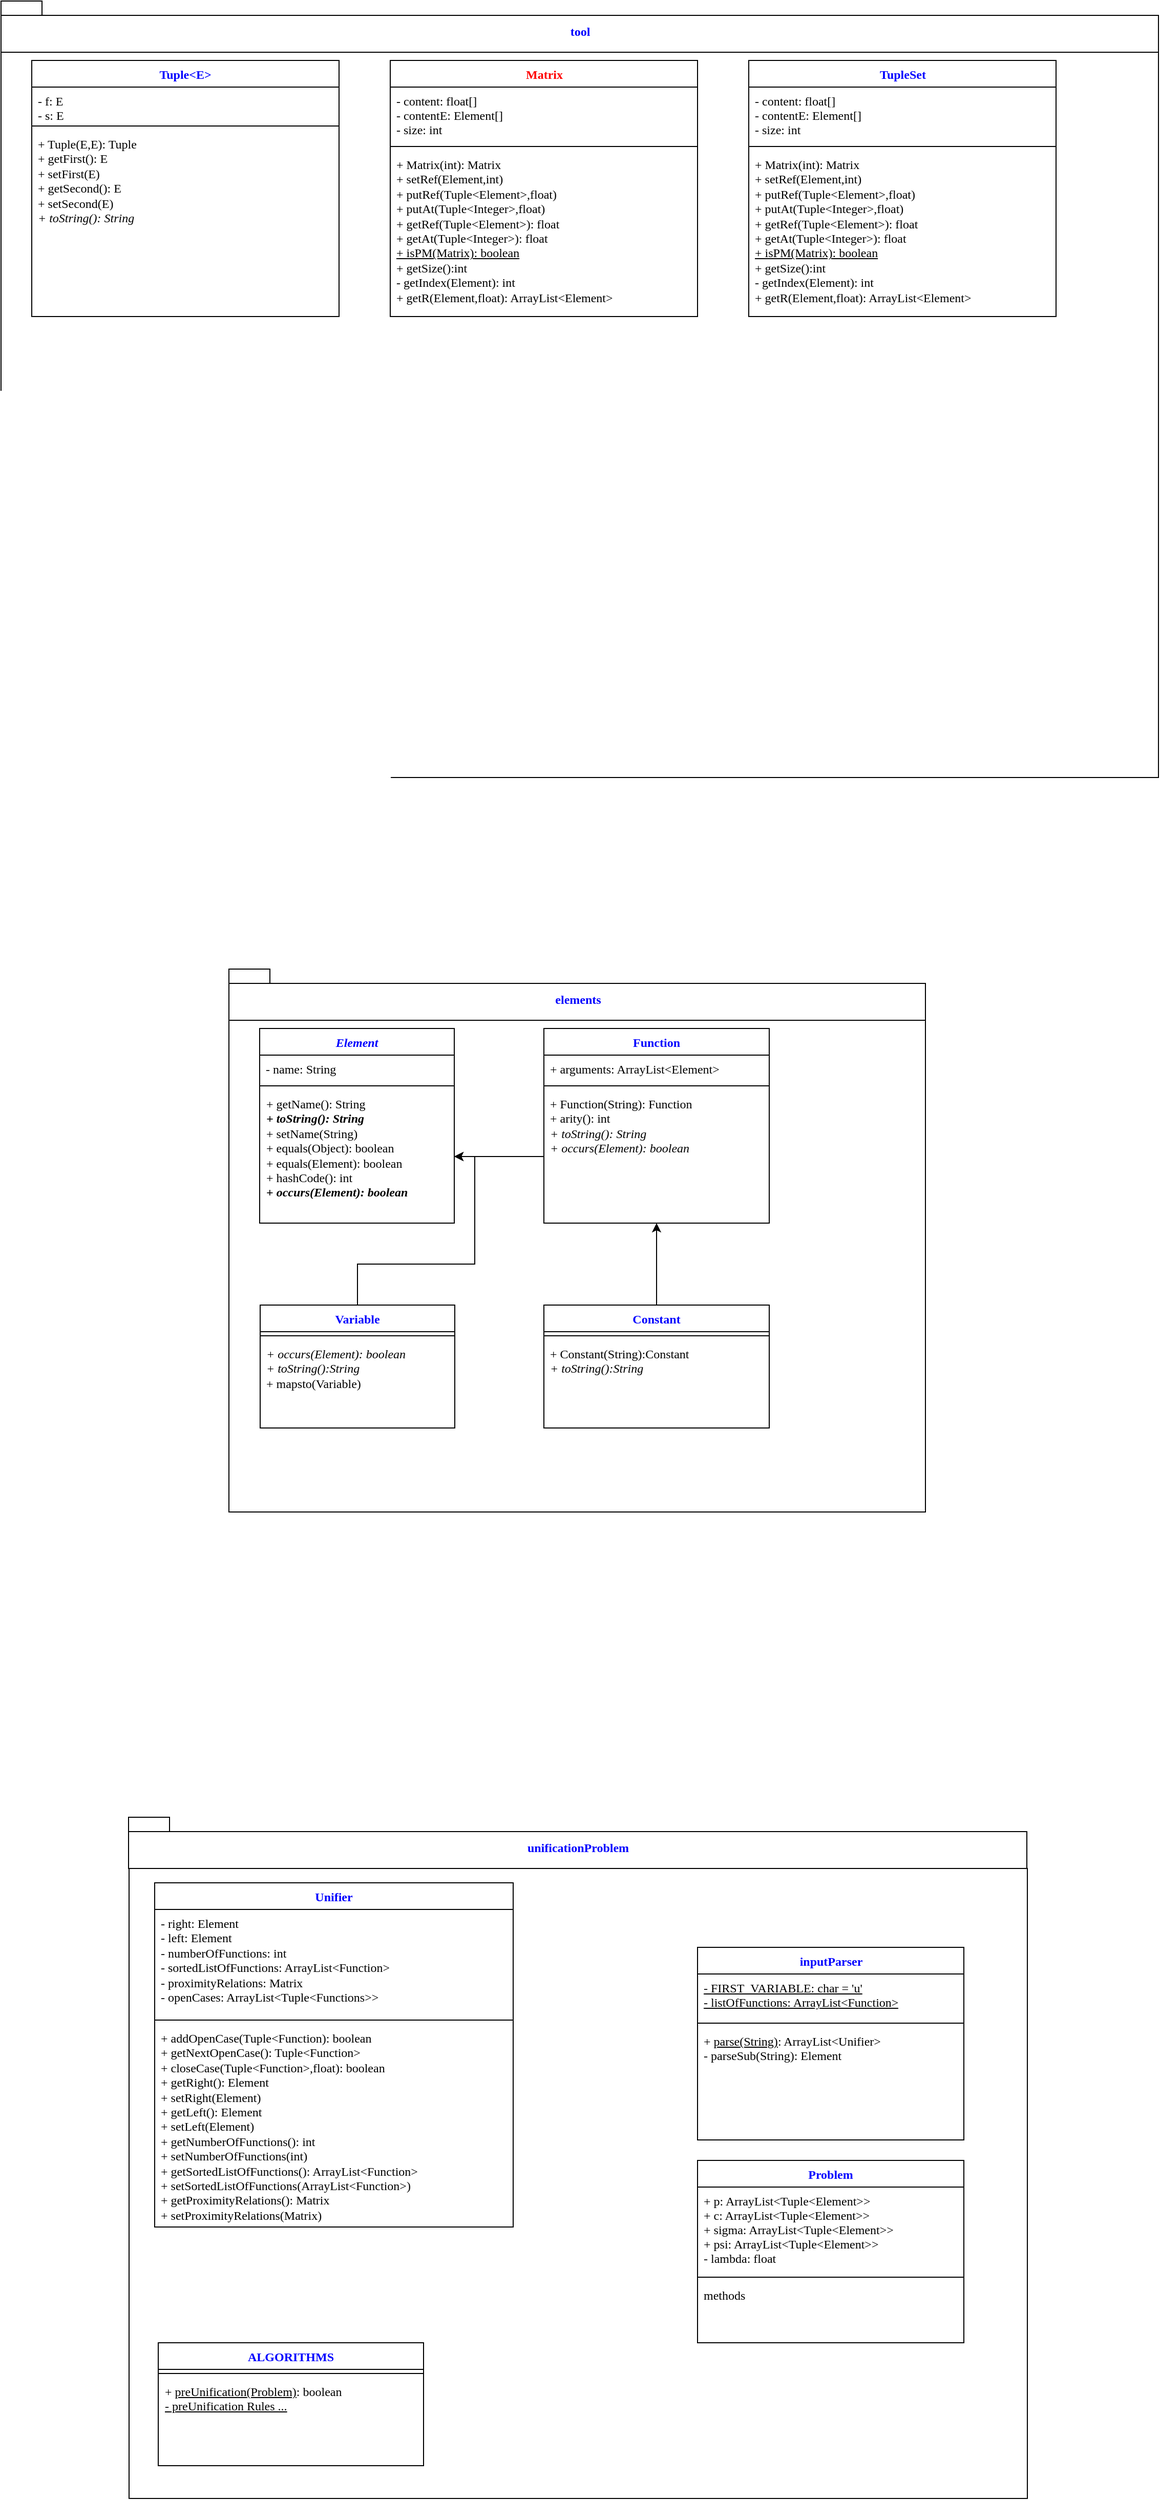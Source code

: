 <mxfile version="10.7.3" type="github"><diagram id="vzApaVP1QR5TB5cPE4FF" name="Page-1"><mxGraphModel dx="1077" dy="1494" grid="1" gridSize="10" guides="1" tooltips="1" connect="1" arrows="1" fold="1" page="1" pageScale="1" pageWidth="1169" pageHeight="827" math="0" shadow="0"><root><mxCell id="0"/><mxCell id="1" parent="0"/><mxCell id="3LWBwE9rlW1Cu3tkN1r6-33" value="elements" style="shape=folder;fontStyle=1;spacingTop=10;tabWidth=40;tabHeight=14;tabPosition=left;html=1;fontColor=#0000FF;fontFamily=Consolas;" parent="1" vertex="1"><mxGeometry x="242.5" y="147" width="680" height="50" as="geometry"/></mxCell><mxCell id="3LWBwE9rlW1Cu3tkN1r6-34" value="" style="html=1;fontColor=#0000FF;fontFamily=Consolas;" parent="1" vertex="1"><mxGeometry x="242.5" y="197" width="680" height="480" as="geometry"/></mxCell><mxCell id="3LWBwE9rlW1Cu3tkN1r6-52" value="Element&#10;" style="swimlane;fontStyle=3;align=center;verticalAlign=top;childLayout=stackLayout;horizontal=1;startSize=26;horizontalStack=0;resizeParent=1;resizeParentMax=0;resizeLast=0;collapsible=1;marginBottom=0;fontColor=#0000FF;fontFamily=Consolas;" parent="1" vertex="1"><mxGeometry x="272.5" y="205" width="190" height="190" as="geometry"/></mxCell><mxCell id="3LWBwE9rlW1Cu3tkN1r6-53" value="- name: String" style="text;strokeColor=none;fillColor=none;align=left;verticalAlign=top;spacingLeft=4;spacingRight=4;overflow=hidden;rotatable=0;points=[[0,0.5],[1,0.5]];portConstraint=eastwest;fontFamily=Consolas;" parent="3LWBwE9rlW1Cu3tkN1r6-52" vertex="1"><mxGeometry y="26" width="190" height="26" as="geometry"/></mxCell><mxCell id="3LWBwE9rlW1Cu3tkN1r6-54" value="" style="line;strokeWidth=1;fillColor=none;align=left;verticalAlign=middle;spacingTop=-1;spacingLeft=3;spacingRight=3;rotatable=0;labelPosition=right;points=[];portConstraint=eastwest;fontFamily=Consolas;" parent="3LWBwE9rlW1Cu3tkN1r6-52" vertex="1"><mxGeometry y="52" width="190" height="8" as="geometry"/></mxCell><mxCell id="3LWBwE9rlW1Cu3tkN1r6-55" value="+ getName(): String&amp;nbsp;&lt;br&gt;&lt;i&gt;&lt;b&gt;+ toString(): String&lt;/b&gt;&lt;br&gt;&lt;/i&gt;+ setName(String)&lt;br&gt;+ equals(Object): boolean&lt;br&gt;+ equals(Element): boolean&lt;br&gt;+ hashCode(): int&lt;br&gt;&lt;b&gt;+ &lt;i&gt;occurs(Element): boolean&lt;/i&gt;&lt;/b&gt;&lt;br&gt;&lt;br&gt;" style="text;strokeColor=none;fillColor=none;align=left;verticalAlign=top;spacingLeft=4;spacingRight=4;overflow=hidden;rotatable=0;points=[[0,0.5],[1,0.5]];portConstraint=eastwest;fontFamily=Consolas;html=1;" parent="3LWBwE9rlW1Cu3tkN1r6-52" vertex="1"><mxGeometry y="60" width="190" height="130" as="geometry"/></mxCell><mxCell id="3LWBwE9rlW1Cu3tkN1r6-57" value="Function&#10;" style="swimlane;fontStyle=1;align=center;verticalAlign=top;childLayout=stackLayout;horizontal=1;startSize=26;horizontalStack=0;resizeParent=1;resizeParentMax=0;resizeLast=0;collapsible=1;marginBottom=0;fontColor=#0000FF;fontFamily=Consolas;" parent="1" vertex="1"><mxGeometry x="550" y="205" width="220" height="190" as="geometry"/></mxCell><mxCell id="3LWBwE9rlW1Cu3tkN1r6-58" value="+ arguments: ArrayList&lt;Element&gt;" style="text;strokeColor=none;fillColor=none;align=left;verticalAlign=top;spacingLeft=4;spacingRight=4;overflow=hidden;rotatable=0;points=[[0,0.5],[1,0.5]];portConstraint=eastwest;fontFamily=Consolas;" parent="3LWBwE9rlW1Cu3tkN1r6-57" vertex="1"><mxGeometry y="26" width="220" height="26" as="geometry"/></mxCell><mxCell id="3LWBwE9rlW1Cu3tkN1r6-59" value="" style="line;strokeWidth=1;fillColor=none;align=left;verticalAlign=middle;spacingTop=-1;spacingLeft=3;spacingRight=3;rotatable=0;labelPosition=right;points=[];portConstraint=eastwest;fontFamily=Consolas;" parent="3LWBwE9rlW1Cu3tkN1r6-57" vertex="1"><mxGeometry y="52" width="220" height="8" as="geometry"/></mxCell><mxCell id="3LWBwE9rlW1Cu3tkN1r6-60" value="&lt;span style=&quot;font-style: normal&quot;&gt;+ Function(String): Function&amp;nbsp;&lt;/span&gt;&lt;br&gt;&lt;span style=&quot;font-style: normal&quot;&gt;+ arity(): int&lt;/span&gt;&lt;br&gt;+ toString(): String&lt;br&gt;+ occurs(Element): boolean&lt;br&gt;&lt;br&gt;&lt;br&gt;&lt;br&gt;&lt;br&gt;&lt;br&gt;&lt;br&gt;" style="text;strokeColor=none;fillColor=none;align=left;verticalAlign=top;spacingLeft=4;spacingRight=4;overflow=hidden;rotatable=0;points=[[0,0.5],[1,0.5]];portConstraint=eastwest;fontFamily=Consolas;fontStyle=2;html=1;" parent="3LWBwE9rlW1Cu3tkN1r6-57" vertex="1"><mxGeometry y="60" width="220" height="130" as="geometry"/></mxCell><mxCell id="3LWBwE9rlW1Cu3tkN1r6-61" style="edgeStyle=orthogonalEdgeStyle;rounded=0;orthogonalLoop=1;jettySize=auto;html=1;exitX=0.5;exitY=0;exitDx=0;exitDy=0;entryX=1;entryY=0.5;entryDx=0;entryDy=0;fontColor=#0000FF;fontFamily=Consolas;" parent="1" source="3LWBwE9rlW1Cu3tkN1r6-62" target="3LWBwE9rlW1Cu3tkN1r6-55" edge="1"><mxGeometry relative="1" as="geometry"/></mxCell><mxCell id="3LWBwE9rlW1Cu3tkN1r6-62" value="Variable&#10;" style="swimlane;fontStyle=1;align=center;verticalAlign=top;childLayout=stackLayout;horizontal=1;startSize=26;horizontalStack=0;resizeParent=1;resizeParentMax=0;resizeLast=0;collapsible=1;marginBottom=0;fontColor=#0000FF;fontFamily=Consolas;" parent="1" vertex="1"><mxGeometry x="273" y="475" width="190" height="120" as="geometry"/></mxCell><mxCell id="3LWBwE9rlW1Cu3tkN1r6-63" value="" style="line;strokeWidth=1;fillColor=none;align=left;verticalAlign=middle;spacingTop=-1;spacingLeft=3;spacingRight=3;rotatable=0;labelPosition=right;points=[];portConstraint=eastwest;fontFamily=Consolas;" parent="3LWBwE9rlW1Cu3tkN1r6-62" vertex="1"><mxGeometry y="26" width="190" height="8" as="geometry"/></mxCell><mxCell id="3LWBwE9rlW1Cu3tkN1r6-64" value="&lt;i&gt;+ occurs(Element): boolean&lt;/i&gt;&lt;br&gt;&lt;i&gt;+ toString():String&lt;/i&gt;&lt;br&gt;+ mapsto(Variable)&lt;br&gt;" style="text;strokeColor=none;fillColor=none;align=left;verticalAlign=top;spacingLeft=4;spacingRight=4;overflow=hidden;rotatable=0;points=[[0,0.5],[1,0.5]];portConstraint=eastwest;fontFamily=Consolas;fontStyle=0;html=1;" parent="3LWBwE9rlW1Cu3tkN1r6-62" vertex="1"><mxGeometry y="34" width="190" height="86" as="geometry"/></mxCell><mxCell id="p8K0eeXfFKLo3g2d-n8s-4" value="" style="edgeStyle=orthogonalEdgeStyle;rounded=0;orthogonalLoop=1;jettySize=auto;html=1;fontColor=#0000FF;" parent="1" source="3LWBwE9rlW1Cu3tkN1r6-66" target="3LWBwE9rlW1Cu3tkN1r6-57" edge="1"><mxGeometry relative="1" as="geometry"/></mxCell><mxCell id="3LWBwE9rlW1Cu3tkN1r6-66" value="Constant&#10;" style="swimlane;fontStyle=1;align=center;verticalAlign=top;childLayout=stackLayout;horizontal=1;startSize=26;horizontalStack=0;resizeParent=1;resizeParentMax=0;resizeLast=0;collapsible=1;marginBottom=0;fontColor=#0000FF;fontFamily=Consolas;" parent="1" vertex="1"><mxGeometry x="550" y="475" width="220" height="120" as="geometry"/></mxCell><mxCell id="3LWBwE9rlW1Cu3tkN1r6-67" value="" style="line;strokeWidth=1;fillColor=none;align=left;verticalAlign=middle;spacingTop=-1;spacingLeft=3;spacingRight=3;rotatable=0;labelPosition=right;points=[];portConstraint=eastwest;fontFamily=Consolas;" parent="3LWBwE9rlW1Cu3tkN1r6-66" vertex="1"><mxGeometry y="26" width="220" height="8" as="geometry"/></mxCell><mxCell id="3LWBwE9rlW1Cu3tkN1r6-68" value="&lt;span style=&quot;font-style: normal&quot;&gt;+ Constant(String):Constant&lt;/span&gt;&lt;br&gt;+ toString():String&lt;br&gt;" style="text;strokeColor=none;fillColor=none;align=left;verticalAlign=top;spacingLeft=4;spacingRight=4;overflow=hidden;rotatable=0;points=[[0,0.5],[1,0.5]];portConstraint=eastwest;fontFamily=Consolas;fontStyle=2;html=1;" parent="3LWBwE9rlW1Cu3tkN1r6-66" vertex="1"><mxGeometry y="34" width="220" height="86" as="geometry"/></mxCell><mxCell id="3LWBwE9rlW1Cu3tkN1r6-115" value="tool" style="shape=folder;fontStyle=1;spacingTop=10;tabWidth=40;tabHeight=14;tabPosition=left;html=1;fontColor=#0000FF;fontFamily=Consolas;" parent="1" vertex="1"><mxGeometry x="20" y="-798" width="1130" height="50" as="geometry"/></mxCell><mxCell id="3LWBwE9rlW1Cu3tkN1r6-116" value="" style="html=1;fontColor=#0000FF;fontFamily=Consolas;" parent="1" vertex="1"><mxGeometry x="20" y="-748" width="1130" height="708" as="geometry"/></mxCell><mxCell id="3LWBwE9rlW1Cu3tkN1r6-117" value="Tuple&lt;E&gt;&#10;" style="swimlane;fontStyle=1;align=center;verticalAlign=top;childLayout=stackLayout;horizontal=1;startSize=26;horizontalStack=0;resizeParent=1;resizeParentMax=0;resizeLast=0;collapsible=1;marginBottom=0;fontColor=#0000FF;fontFamily=Consolas;" parent="1" vertex="1"><mxGeometry x="50" y="-740" width="300" height="250" as="geometry"/></mxCell><mxCell id="3LWBwE9rlW1Cu3tkN1r6-118" value="- f: E&#10;- s: E&#10;" style="text;strokeColor=none;fillColor=none;align=left;verticalAlign=top;spacingLeft=4;spacingRight=4;overflow=hidden;rotatable=0;points=[[0,0.5],[1,0.5]];portConstraint=eastwest;fontFamily=Consolas;" parent="3LWBwE9rlW1Cu3tkN1r6-117" vertex="1"><mxGeometry y="26" width="300" height="34" as="geometry"/></mxCell><mxCell id="3LWBwE9rlW1Cu3tkN1r6-119" value="" style="line;strokeWidth=1;fillColor=none;align=left;verticalAlign=middle;spacingTop=-1;spacingLeft=3;spacingRight=3;rotatable=0;labelPosition=right;points=[];portConstraint=eastwest;fontFamily=Consolas;" parent="3LWBwE9rlW1Cu3tkN1r6-117" vertex="1"><mxGeometry y="60" width="300" height="8" as="geometry"/></mxCell><mxCell id="3LWBwE9rlW1Cu3tkN1r6-120" value="+ Tuple(E,E): Tuple&amp;nbsp;&lt;br&gt;+ getFirst(): E&lt;br&gt;+ setFirst(E)&lt;br&gt;+ getSecond(): E&lt;br&gt;+ setSecond(E)&lt;br&gt;&lt;i&gt;+ toString(): String&lt;/i&gt;&lt;br&gt;" style="text;strokeColor=none;fillColor=none;align=left;verticalAlign=top;spacingLeft=4;spacingRight=4;overflow=hidden;rotatable=0;points=[[0,0.5],[1,0.5]];portConstraint=eastwest;fontFamily=Consolas;html=1;" parent="3LWBwE9rlW1Cu3tkN1r6-117" vertex="1"><mxGeometry y="68" width="300" height="182" as="geometry"/></mxCell><mxCell id="3LWBwE9rlW1Cu3tkN1r6-121" value="unificationProblem" style="shape=folder;fontStyle=1;spacingTop=10;tabWidth=40;tabHeight=14;tabPosition=left;html=1;fontColor=#0000FF;fontFamily=Consolas;" parent="1" vertex="1"><mxGeometry x="144.5" y="975" width="877" height="50" as="geometry"/></mxCell><mxCell id="3LWBwE9rlW1Cu3tkN1r6-122" value="" style="html=1;fontColor=#0000FF;fontFamily=Consolas;" parent="1" vertex="1"><mxGeometry x="145" y="1025" width="877" height="615" as="geometry"/></mxCell><mxCell id="3LWBwE9rlW1Cu3tkN1r6-123" value="inputParser&lt;br&gt;" style="swimlane;fontStyle=1;align=center;verticalAlign=top;childLayout=stackLayout;horizontal=1;startSize=26;horizontalStack=0;resizeParent=1;resizeParentMax=0;resizeLast=0;collapsible=1;marginBottom=0;fontColor=#0000FF;editable=1;fontFamily=Consolas;html=1;" parent="1" vertex="1"><mxGeometry x="700" y="1102" width="260" height="188" as="geometry"/></mxCell><mxCell id="3LWBwE9rlW1Cu3tkN1r6-124" value="&lt;u&gt;- FIRST_VARIABLE: char = 'u'&lt;br&gt;- listOfFunctions: ArrayList&amp;lt;Function&amp;gt;&lt;br&gt;&lt;/u&gt;" style="text;strokeColor=none;fillColor=none;align=left;verticalAlign=top;spacingLeft=4;spacingRight=4;overflow=hidden;rotatable=0;points=[[0,0.5],[1,0.5]];portConstraint=eastwest;fontStyle=0;editable=1;comic=0;rounded=0;html=1;fontFamily=Consolas;" parent="3LWBwE9rlW1Cu3tkN1r6-123" vertex="1"><mxGeometry y="26" width="260" height="44" as="geometry"/></mxCell><mxCell id="3LWBwE9rlW1Cu3tkN1r6-125" value="" style="line;strokeWidth=1;fillColor=none;align=left;verticalAlign=middle;spacingTop=-1;spacingLeft=3;spacingRight=3;rotatable=0;labelPosition=right;points=[];portConstraint=eastwest;editable=1;fontFamily=Consolas;" parent="3LWBwE9rlW1Cu3tkN1r6-123" vertex="1"><mxGeometry y="70" width="260" height="8" as="geometry"/></mxCell><mxCell id="3LWBwE9rlW1Cu3tkN1r6-126" value="+&amp;nbsp;&lt;u&gt;parse(String)&lt;/u&gt;: ArrayList&amp;lt;Unifier&amp;gt;&lt;br&gt;- parseSub(String): Element&lt;br&gt;" style="text;strokeColor=none;fillColor=none;align=left;verticalAlign=top;spacingLeft=4;spacingRight=4;overflow=hidden;rotatable=0;points=[[0,0.5],[1,0.5]];portConstraint=eastwest;fontStyle=0;editable=1;html=1;fontFamily=Consolas;" parent="3LWBwE9rlW1Cu3tkN1r6-123" vertex="1"><mxGeometry y="78" width="260" height="110" as="geometry"/></mxCell><mxCell id="3LWBwE9rlW1Cu3tkN1r6-137" value="ALGORITHMS&#10;" style="swimlane;fontStyle=1;align=center;verticalAlign=top;childLayout=stackLayout;horizontal=1;startSize=26;horizontalStack=0;resizeParent=1;resizeParentMax=0;resizeLast=0;collapsible=1;marginBottom=0;fontColor=#0000FF;fontFamily=Consolas;" parent="1" vertex="1"><mxGeometry x="173.5" y="1488" width="259" height="120" as="geometry"/></mxCell><mxCell id="3LWBwE9rlW1Cu3tkN1r6-138" value="" style="line;strokeWidth=1;fillColor=none;align=left;verticalAlign=middle;spacingTop=-1;spacingLeft=3;spacingRight=3;rotatable=0;labelPosition=right;points=[];portConstraint=eastwest;fontFamily=Consolas;" parent="3LWBwE9rlW1Cu3tkN1r6-137" vertex="1"><mxGeometry y="26" width="259" height="8" as="geometry"/></mxCell><mxCell id="3LWBwE9rlW1Cu3tkN1r6-139" value="+ &lt;u&gt;preUnification(Problem)&lt;/u&gt;: boolean&lt;br&gt;&lt;u&gt;- preUnification Rules ...&lt;/u&gt;&lt;br&gt;" style="text;strokeColor=none;fillColor=none;align=left;verticalAlign=top;spacingLeft=4;spacingRight=4;overflow=hidden;rotatable=0;points=[[0,0.5],[1,0.5]];portConstraint=eastwest;fontFamily=Consolas;html=1;" parent="3LWBwE9rlW1Cu3tkN1r6-137" vertex="1"><mxGeometry y="34" width="259" height="86" as="geometry"/></mxCell><mxCell id="3LWBwE9rlW1Cu3tkN1r6-140" value="Problem&#10;" style="swimlane;fontStyle=1;align=center;verticalAlign=top;childLayout=stackLayout;horizontal=1;startSize=26;horizontalStack=0;resizeParent=1;resizeParentMax=0;resizeLast=0;collapsible=1;marginBottom=0;fontColor=#0000FF;fontFamily=Consolas;" parent="1" vertex="1"><mxGeometry x="700" y="1310" width="260" height="178" as="geometry"/></mxCell><mxCell id="3LWBwE9rlW1Cu3tkN1r6-141" value="+ p: ArrayList&lt;Tuple&lt;Element&gt;&gt;&#10;+ c: ArrayList&lt;Tuple&lt;Element&gt;&gt;&#10;+ sigma: ArrayList&lt;Tuple&lt;Element&gt;&gt;&#10;+ psi: ArrayList&lt;Tuple&lt;Element&gt;&gt;&#10;- lambda: float&#10;&#10;" style="text;strokeColor=none;fillColor=none;align=left;verticalAlign=top;spacingLeft=4;spacingRight=4;overflow=hidden;rotatable=0;points=[[0,0.5],[1,0.5]];portConstraint=eastwest;fontFamily=Consolas;" parent="3LWBwE9rlW1Cu3tkN1r6-140" vertex="1"><mxGeometry y="26" width="260" height="84" as="geometry"/></mxCell><mxCell id="3LWBwE9rlW1Cu3tkN1r6-142" value="" style="line;strokeWidth=1;fillColor=none;align=left;verticalAlign=middle;spacingTop=-1;spacingLeft=3;spacingRight=3;rotatable=0;labelPosition=right;points=[];portConstraint=eastwest;fontFamily=Consolas;" parent="3LWBwE9rlW1Cu3tkN1r6-140" vertex="1"><mxGeometry y="110" width="260" height="8" as="geometry"/></mxCell><mxCell id="3LWBwE9rlW1Cu3tkN1r6-143" value="methods&#10;" style="text;strokeColor=none;fillColor=none;align=left;verticalAlign=top;spacingLeft=4;spacingRight=4;overflow=hidden;rotatable=0;points=[[0,0.5],[1,0.5]];portConstraint=eastwest;fontFamily=Consolas;" parent="3LWBwE9rlW1Cu3tkN1r6-140" vertex="1"><mxGeometry y="118" width="260" height="60" as="geometry"/></mxCell><mxCell id="YnLTckNSlmOegFbAAtU8-13" value="Unifier&#10;" style="swimlane;fontStyle=1;align=center;verticalAlign=top;childLayout=stackLayout;horizontal=1;startSize=26;horizontalStack=0;resizeParent=1;resizeParentMax=0;resizeLast=0;collapsible=1;marginBottom=0;fontColor=#0000FF;editable=1;fontFamily=Consolas;" parent="1" vertex="1"><mxGeometry x="170" y="1039" width="350" height="336" as="geometry"/></mxCell><mxCell id="YnLTckNSlmOegFbAAtU8-14" value="- right: Element&lt;br&gt;- left: Element&lt;br&gt;- numberOfFunctions: int&lt;br&gt;- sortedListOfFunctions: ArrayList&amp;lt;Function&amp;gt;&lt;br&gt;- proximityRelations: Matrix&lt;br&gt;- openCases: ArrayList&amp;lt;Tuple&amp;lt;Functions&amp;gt;&amp;gt;&lt;br&gt;" style="text;strokeColor=none;fillColor=none;align=left;verticalAlign=top;spacingLeft=4;spacingRight=4;overflow=hidden;rotatable=0;points=[[0,0.5],[1,0.5]];portConstraint=eastwest;fontStyle=0;editable=1;comic=0;rounded=0;html=1;fontFamily=Consolas;" parent="YnLTckNSlmOegFbAAtU8-13" vertex="1"><mxGeometry y="26" width="350" height="104" as="geometry"/></mxCell><mxCell id="YnLTckNSlmOegFbAAtU8-15" value="" style="line;strokeWidth=1;fillColor=none;align=left;verticalAlign=middle;spacingTop=-1;spacingLeft=3;spacingRight=3;rotatable=0;labelPosition=right;points=[];portConstraint=eastwest;editable=1;fontFamily=Consolas;" parent="YnLTckNSlmOegFbAAtU8-13" vertex="1"><mxGeometry y="130" width="350" height="8" as="geometry"/></mxCell><mxCell id="YnLTckNSlmOegFbAAtU8-16" value="+ addOpenCase(Tuple&amp;lt;Function): boolean&lt;br&gt;+ getNextOpenCase(): Tuple&amp;lt;Function&amp;gt;&lt;br&gt;+ closeCase(Tuple&amp;lt;Function&amp;gt;,float): boolean&lt;br&gt;+ getRight(): Element&lt;br&gt;+ setRight(Element)&lt;br&gt;+ getLeft(): Element&lt;br&gt;+ setLeft(Element)&lt;br&gt;+ getNumberOfFunctions(): int&lt;br&gt;+ setNumberOfFunctions(int)&lt;br&gt;+ getSortedListOfFunctions(): ArrayList&amp;lt;Function&amp;gt;&lt;br&gt;+ setSortedListOfFunctions(ArrayList&amp;lt;Function&amp;gt;)&lt;br&gt;+ getProximityRelations(): Matrix&lt;br&gt;+ setProximityRelations(Matrix)&lt;br&gt;" style="text;strokeColor=none;fillColor=none;align=left;verticalAlign=top;spacingLeft=4;spacingRight=4;overflow=hidden;rotatable=0;points=[[0,0.5],[1,0.5]];portConstraint=eastwest;fontStyle=0;editable=1;html=1;fontFamily=Consolas;fontColor=#000000;" parent="YnLTckNSlmOegFbAAtU8-13" vertex="1"><mxGeometry y="138" width="350" height="198" as="geometry"/></mxCell><mxCell id="YnLTckNSlmOegFbAAtU8-29" value="&lt;font color=&quot;#ff0000&quot;&gt;Matrix&lt;/font&gt;&lt;br&gt;" style="swimlane;fontStyle=1;align=center;verticalAlign=top;childLayout=stackLayout;horizontal=1;startSize=26;horizontalStack=0;resizeParent=1;resizeParentMax=0;resizeLast=0;collapsible=1;marginBottom=0;fontColor=#0000FF;fontFamily=Consolas;html=1;" parent="1" vertex="1"><mxGeometry x="400" y="-740" width="300" height="250" as="geometry"/></mxCell><mxCell id="YnLTckNSlmOegFbAAtU8-30" value="- content: float[]&#10;- contentE: Element[]&#10;- size: int&#10;" style="text;strokeColor=none;fillColor=none;align=left;verticalAlign=top;spacingLeft=4;spacingRight=4;overflow=hidden;rotatable=0;points=[[0,0.5],[1,0.5]];portConstraint=eastwest;fontFamily=Consolas;" parent="YnLTckNSlmOegFbAAtU8-29" vertex="1"><mxGeometry y="26" width="300" height="54" as="geometry"/></mxCell><mxCell id="YnLTckNSlmOegFbAAtU8-31" value="" style="line;strokeWidth=1;fillColor=none;align=left;verticalAlign=middle;spacingTop=-1;spacingLeft=3;spacingRight=3;rotatable=0;labelPosition=right;points=[];portConstraint=eastwest;fontFamily=Consolas;" parent="YnLTckNSlmOegFbAAtU8-29" vertex="1"><mxGeometry y="80" width="300" height="8" as="geometry"/></mxCell><mxCell id="YnLTckNSlmOegFbAAtU8-32" value="+ Matrix(int): Matrix&lt;br&gt;+ setRef(Element,int)&lt;br&gt;+ putRef(Tuple&amp;lt;Element&amp;gt;,float)&lt;br&gt;+ putAt(Tuple&amp;lt;Integer&amp;gt;,float)&lt;br&gt;+ getRef(Tuple&amp;lt;Element&amp;gt;): float&lt;br&gt;+ getAt(Tuple&amp;lt;Integer&amp;gt;): float&lt;br&gt;&lt;u&gt;+ isPM(Matrix): boolean&lt;br&gt;&lt;/u&gt;+ getSize():int&lt;br&gt;- getIndex(Element): int&lt;br&gt;+ getR(Element,float): ArrayList&amp;lt;Element&amp;gt;&lt;br&gt;&lt;br&gt;" style="text;strokeColor=none;fillColor=none;align=left;verticalAlign=top;spacingLeft=4;spacingRight=4;overflow=hidden;rotatable=0;points=[[0,0.5],[1,0.5]];portConstraint=eastwest;fontFamily=Consolas;html=1;" parent="YnLTckNSlmOegFbAAtU8-29" vertex="1"><mxGeometry y="88" width="300" height="162" as="geometry"/></mxCell><mxCell id="p8K0eeXfFKLo3g2d-n8s-1" style="edgeStyle=orthogonalEdgeStyle;rounded=0;orthogonalLoop=1;jettySize=auto;html=1;exitX=0;exitY=0.5;exitDx=0;exitDy=0;entryX=1;entryY=0.5;entryDx=0;entryDy=0;fontColor=#0000FF;" parent="1" source="3LWBwE9rlW1Cu3tkN1r6-60" target="3LWBwE9rlW1Cu3tkN1r6-55" edge="1"><mxGeometry relative="1" as="geometry"/></mxCell><mxCell id="lUzessbLAw5Jn8uGR61v-1" value="TupleSet&lt;br&gt;" style="swimlane;fontStyle=1;align=center;verticalAlign=top;childLayout=stackLayout;horizontal=1;startSize=26;horizontalStack=0;resizeParent=1;resizeParentMax=0;resizeLast=0;collapsible=1;marginBottom=0;fontColor=#0000FF;fontFamily=Consolas;html=1;" vertex="1" parent="1"><mxGeometry x="750" y="-740" width="300" height="250" as="geometry"/></mxCell><mxCell id="lUzessbLAw5Jn8uGR61v-2" value="- content: float[]&#10;- contentE: Element[]&#10;- size: int&#10;" style="text;strokeColor=none;fillColor=none;align=left;verticalAlign=top;spacingLeft=4;spacingRight=4;overflow=hidden;rotatable=0;points=[[0,0.5],[1,0.5]];portConstraint=eastwest;fontFamily=Consolas;" vertex="1" parent="lUzessbLAw5Jn8uGR61v-1"><mxGeometry y="26" width="300" height="54" as="geometry"/></mxCell><mxCell id="lUzessbLAw5Jn8uGR61v-3" value="" style="line;strokeWidth=1;fillColor=none;align=left;verticalAlign=middle;spacingTop=-1;spacingLeft=3;spacingRight=3;rotatable=0;labelPosition=right;points=[];portConstraint=eastwest;fontFamily=Consolas;" vertex="1" parent="lUzessbLAw5Jn8uGR61v-1"><mxGeometry y="80" width="300" height="8" as="geometry"/></mxCell><mxCell id="lUzessbLAw5Jn8uGR61v-4" value="+ Matrix(int): Matrix&lt;br&gt;+ setRef(Element,int)&lt;br&gt;+ putRef(Tuple&amp;lt;Element&amp;gt;,float)&lt;br&gt;+ putAt(Tuple&amp;lt;Integer&amp;gt;,float)&lt;br&gt;+ getRef(Tuple&amp;lt;Element&amp;gt;): float&lt;br&gt;+ getAt(Tuple&amp;lt;Integer&amp;gt;): float&lt;br&gt;&lt;u&gt;+ isPM(Matrix): boolean&lt;br&gt;&lt;/u&gt;+ getSize():int&lt;br&gt;- getIndex(Element): int&lt;br&gt;+ getR(Element,float): ArrayList&amp;lt;Element&amp;gt;&lt;br&gt;&lt;br&gt;" style="text;strokeColor=none;fillColor=none;align=left;verticalAlign=top;spacingLeft=4;spacingRight=4;overflow=hidden;rotatable=0;points=[[0,0.5],[1,0.5]];portConstraint=eastwest;fontFamily=Consolas;html=1;" vertex="1" parent="lUzessbLAw5Jn8uGR61v-1"><mxGeometry y="88" width="300" height="162" as="geometry"/></mxCell></root></mxGraphModel></diagram></mxfile>